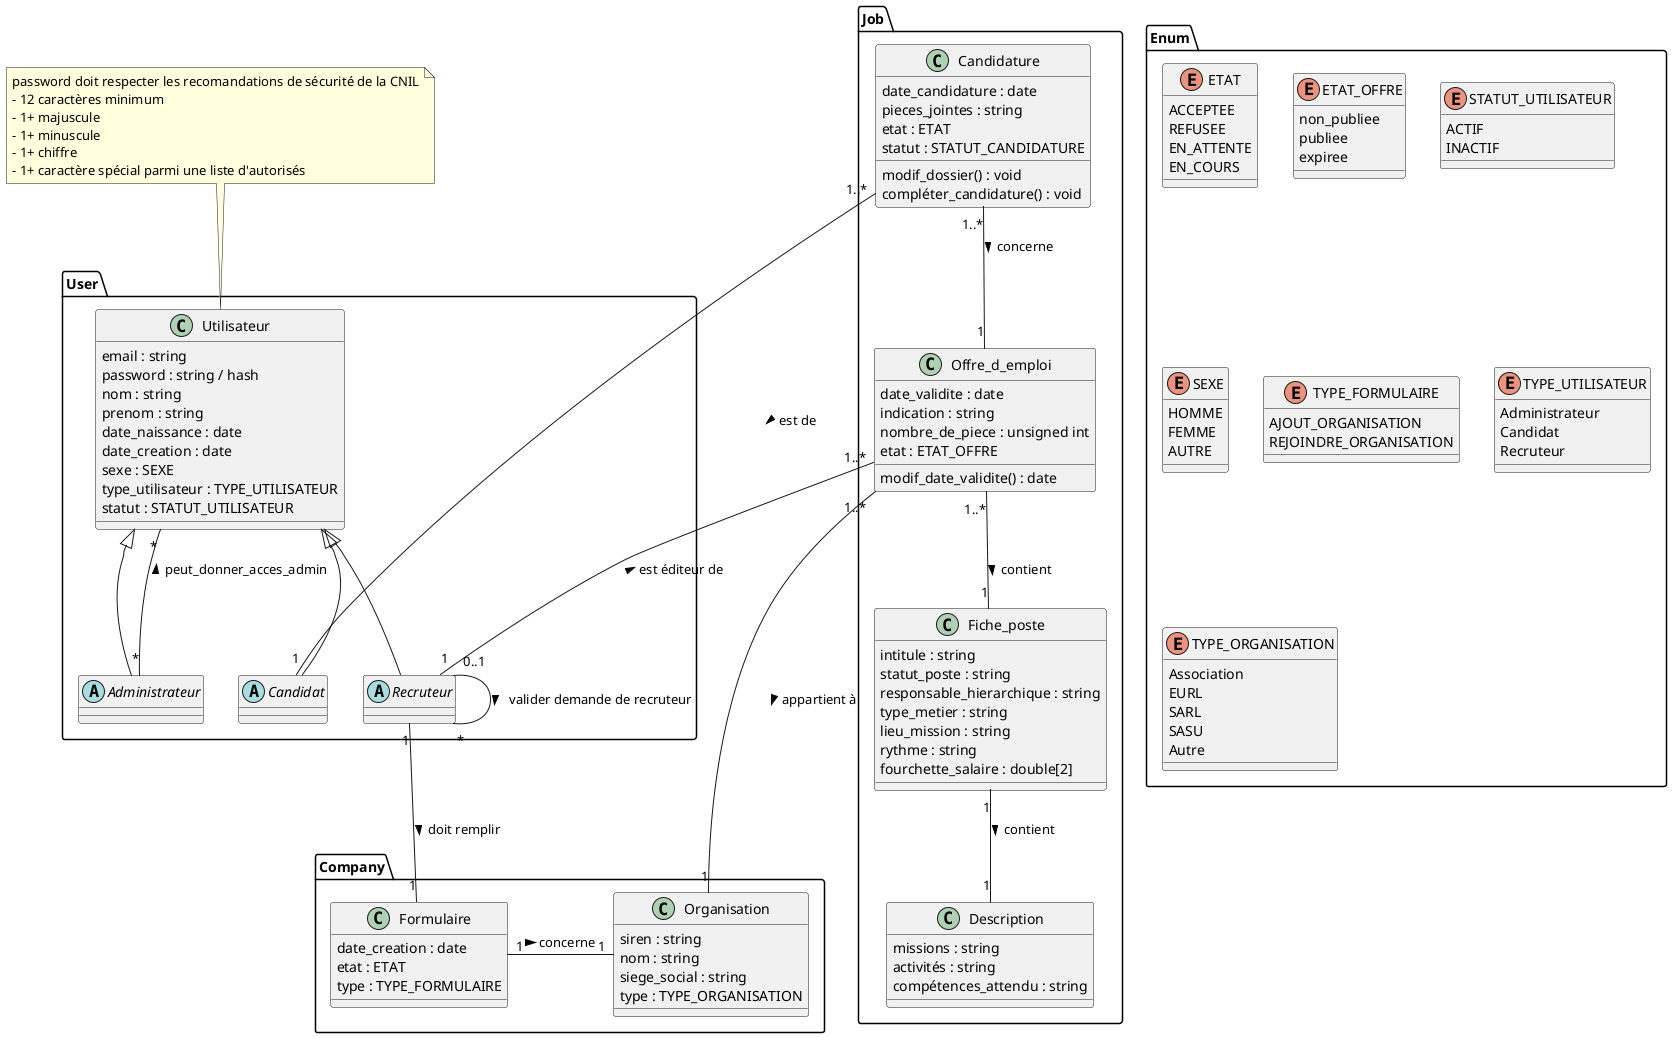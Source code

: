 @startuml
package User {
    class Utilisateur {
        email : string
        password : string / hash
        nom : string
        prenom : string
        date_naissance : date
        date_creation : date
        sexe : SEXE
        type_utilisateur : TYPE_UTILISATEUR
        statut : STATUT_UTILISATEUR
    }
    
    abstract class Administrateur {}
    abstract class Candidat {}
    abstract class Recruteur {}
}

package Company {
    class Organisation {
        siren : string
        nom : string
        siege_social : string
        type : TYPE_ORGANISATION
    }
    
    class Formulaire {
        date_creation : date
        etat : ETAT
        type : TYPE_FORMULAIRE
    }
}

package Job {
    class Offre_d_emploi {
        date_validite : date
        indication : string
        nombre_de_piece : unsigned int
        modif_date_validite() : date
        etat : ETAT_OFFRE
    }
    
    class Fiche_poste {
        intitule : string
        statut_poste : string
        responsable_hierarchique : string
        type_metier : string
        lieu_mission : string
        rythme : string
        fourchette_salaire : double[2]
    }
    
    class Candidature {
        date_candidature : date
        pieces_jointes : string
        modif_dossier() : void
        etat : ETAT
        compléter_candidature() : void
        statut : STATUT_CANDIDATURE
    }
    
    class Description {
        missions : string
        activités : string
        compétences_attendu : string
    }
}


package Enum {
    enum ETAT {
        ACCEPTEE
        REFUSEE
        EN_ATTENTE
        EN_COURS
    }

    enum ETAT_OFFRE {
        non_publiee
        publiee
        expiree
    }

    enum STATUT_UTILISATEUR {
        ACTIF
        INACTIF
    }

    enum SEXE {
        HOMME
        FEMME
        AUTRE
    }

    enum TYPE_FORMULAIRE {
        AJOUT_ORGANISATION
        REJOINDRE_ORGANISATION
    }

    enum TYPE_UTILISATEUR {
        Administrateur
        Candidat
        Recruteur
    }

    enum TYPE_ORGANISATION {
        Association
        EURL
        SARL
        SASU
        Autre
    }
}

Utilisateur <|-- Administrateur
Utilisateur <|-- Candidat
Utilisateur <|-- Recruteur

Recruteur "0..1" -- "*" Recruteur : valider demande de recruteur >
Administrateur "*"-- "*" Utilisateur : peut_donner_acces_admin >

Offre_d_emploi "1..*" -- "1" Organisation : appartient à >
Offre_d_emploi "1..*" -- "1" Fiche_poste : contient >
Offre_d_emploi "1..*" -- "1" Recruteur : est éditeur de <

Fiche_poste "1" -- "1" Description : contient >

Candidature "1..*" -- "1" Offre_d_emploi : concerne >
Candidature "1..*" -- "1" Candidat : est de >

Recruteur "1" -- "1" Formulaire : doit remplir >
Formulaire "1" - "1" Organisation : concerne >

note top of Utilisateur
    password doit respecter les recomandations de sécurité de la CNIL
    - 12 caractères minimum
    - 1+ majuscule
    - 1+ minuscule
    - 1+ chiffre
    - 1+ caractère spécial parmi une liste d'autorisés
end note

@enduml